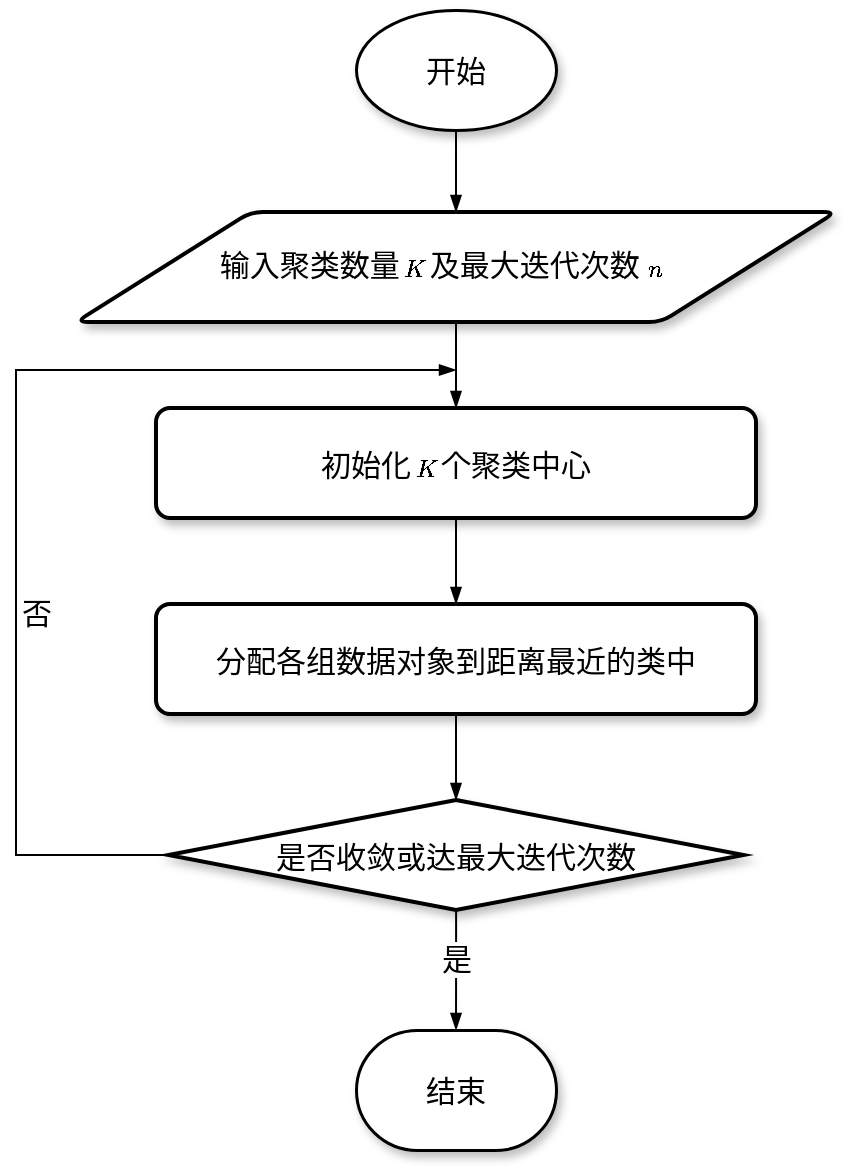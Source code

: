 <mxfile version="20.8.10" type="device" pages="4"><diagram name="第 1 页" id="4cileRfKrl7OXqey79UK"><mxGraphModel dx="1309" dy="636" grid="1" gridSize="10" guides="1" tooltips="1" connect="1" arrows="1" fold="1" page="1" pageScale="1" pageWidth="827" pageHeight="1169" math="1" shadow="0"><root><mxCell id="0"/><mxCell id="1" parent="0"/><mxCell id="t4h2aS4FSh_ocajDF_0q-3" value="结束" style="strokeWidth=1.5;html=1;shape=mxgraph.flowchart.terminator;whiteSpace=wrap;fontSize=15;fontFamily=STKaiti;shadow=1;" parent="1" vertex="1"><mxGeometry x="100" y="590" width="100" height="60" as="geometry"/></mxCell><mxCell id="t4h2aS4FSh_ocajDF_0q-15" style="edgeStyle=orthogonalEdgeStyle;rounded=0;orthogonalLoop=1;jettySize=auto;html=1;fontFamily=PingFang SC;fontSize=15;endArrow=blockThin;endFill=1;" parent="1" source="t4h2aS4FSh_ocajDF_0q-4" target="t4h2aS4FSh_ocajDF_0q-5" edge="1"><mxGeometry relative="1" as="geometry"/></mxCell><mxCell id="t4h2aS4FSh_ocajDF_0q-4" value="开始" style="strokeWidth=1.5;html=1;shape=mxgraph.flowchart.start_1;whiteSpace=wrap;fontSize=15;fontFamily=STKaiti;shadow=1;" parent="1" vertex="1"><mxGeometry x="100" y="80" width="100" height="60" as="geometry"/></mxCell><mxCell id="t4h2aS4FSh_ocajDF_0q-18" style="edgeStyle=orthogonalEdgeStyle;rounded=0;orthogonalLoop=1;jettySize=auto;html=1;entryX=0.5;entryY=0;entryDx=0;entryDy=0;entryPerimeter=0;fontFamily=PingFang SC;fontSize=15;endArrow=blockThin;endFill=1;" parent="1" source="t4h2aS4FSh_ocajDF_0q-9" target="t4h2aS4FSh_ocajDF_0q-10" edge="1"><mxGeometry relative="1" as="geometry"/></mxCell><mxCell id="t4h2aS4FSh_ocajDF_0q-9" value="&lt;span style=&quot;font-size: 15px;&quot;&gt;分配各组数据对象到距离最近的类中&lt;/span&gt;" style="rounded=1;whiteSpace=wrap;html=1;absoluteArcSize=1;arcSize=14;strokeWidth=2;shadow=1;sketch=0;fontFamily=STKaiti;fontSize=12;" parent="1" vertex="1"><mxGeometry y="377" width="300" height="55" as="geometry"/></mxCell><mxCell id="t4h2aS4FSh_ocajDF_0q-19" style="edgeStyle=orthogonalEdgeStyle;rounded=0;orthogonalLoop=1;jettySize=auto;html=1;fontFamily=PingFang SC;fontSize=15;endArrow=blockThin;endFill=1;" parent="1" source="t4h2aS4FSh_ocajDF_0q-10" target="t4h2aS4FSh_ocajDF_0q-3" edge="1"><mxGeometry relative="1" as="geometry"/></mxCell><mxCell id="t4h2aS4FSh_ocajDF_0q-23" value="是" style="edgeLabel;html=1;align=center;verticalAlign=middle;resizable=0;points=[];fontSize=15;fontFamily=STKaiti;" parent="t4h2aS4FSh_ocajDF_0q-19" vertex="1" connectable="0"><mxGeometry x="-0.202" relative="1" as="geometry"><mxPoint as="offset"/></mxGeometry></mxCell><mxCell id="t4h2aS4FSh_ocajDF_0q-22" style="edgeStyle=orthogonalEdgeStyle;rounded=0;orthogonalLoop=1;jettySize=auto;html=1;fontFamily=PingFang SC;fontSize=15;endArrow=blockThin;endFill=1;" parent="1" source="t4h2aS4FSh_ocajDF_0q-10" edge="1"><mxGeometry relative="1" as="geometry"><mxPoint x="150" y="260" as="targetPoint"/><Array as="points"><mxPoint x="-70" y="503"/><mxPoint x="-70" y="260"/></Array></mxGeometry></mxCell><mxCell id="t4h2aS4FSh_ocajDF_0q-24" value="否" style="edgeLabel;html=1;align=center;verticalAlign=middle;resizable=0;points=[];fontSize=15;fontFamily=STKaiti;" parent="t4h2aS4FSh_ocajDF_0q-22" vertex="1" connectable="0"><mxGeometry x="-0.237" y="-1" relative="1" as="geometry"><mxPoint x="9" y="7" as="offset"/></mxGeometry></mxCell><mxCell id="t4h2aS4FSh_ocajDF_0q-10" value="是否收敛或达最大迭代次数" style="strokeWidth=2;html=1;shape=mxgraph.flowchart.decision;whiteSpace=wrap;shadow=1;sketch=0;fontFamily=STKaiti;fontSize=15;" parent="1" vertex="1"><mxGeometry x="6.25" y="475" width="287.5" height="55" as="geometry"/></mxCell><mxCell id="t4h2aS4FSh_ocajDF_0q-16" style="edgeStyle=orthogonalEdgeStyle;rounded=0;orthogonalLoop=1;jettySize=auto;html=1;fontFamily=PingFang SC;fontSize=15;endArrow=blockThin;endFill=1;" parent="1" source="t4h2aS4FSh_ocajDF_0q-5" target="t4h2aS4FSh_ocajDF_0q-8" edge="1"><mxGeometry relative="1" as="geometry"/></mxCell><mxCell id="t4h2aS4FSh_ocajDF_0q-17" style="edgeStyle=orthogonalEdgeStyle;rounded=0;orthogonalLoop=1;jettySize=auto;html=1;exitX=0.5;exitY=1;exitDx=0;exitDy=0;fontFamily=PingFang SC;fontSize=15;endArrow=blockThin;endFill=1;" parent="1" source="t4h2aS4FSh_ocajDF_0q-8" target="t4h2aS4FSh_ocajDF_0q-9" edge="1"><mxGeometry relative="1" as="geometry"/></mxCell><mxCell id="t4h2aS4FSh_ocajDF_0q-5" value="输入聚类数量&amp;nbsp; &amp;nbsp; 及最大迭代次数&amp;nbsp; &amp;nbsp; &amp;nbsp; &amp;nbsp;&lt;br&gt;&amp;nbsp; &amp;nbsp; &amp;nbsp; &amp;nbsp;" style="shape=parallelogram;html=1;strokeWidth=2;perimeter=parallelogramPerimeter;whiteSpace=wrap;rounded=1;arcSize=12;size=0.23;shadow=1;sketch=0;fontFamily=STKaiti;fontSize=15;verticalAlign=middle;spacingTop=14;" parent="1" vertex="1"><mxGeometry x="-40" y="181" width="380" height="55" as="geometry"/></mxCell><mxCell id="t4h2aS4FSh_ocajDF_0q-6" value="&lt;font style=&quot;font-size: 12px;&quot;&gt;$$K$$&lt;/font&gt;" style="text;html=1;strokeColor=none;fillColor=none;align=center;verticalAlign=middle;whiteSpace=wrap;rounded=0;fontSize=15;fontFamily=PingFang SC;" parent="1" vertex="1"><mxGeometry x="100" y="193.5" width="60" height="30" as="geometry"/></mxCell><mxCell id="t4h2aS4FSh_ocajDF_0q-7" value="&lt;span style=&quot;font-size: 12px;&quot;&gt;$$n$$&lt;/span&gt;" style="text;html=1;strokeColor=none;fillColor=none;align=center;verticalAlign=middle;whiteSpace=wrap;rounded=0;fontSize=15;fontFamily=PingFang SC;" parent="1" vertex="1"><mxGeometry x="220" y="193.5" width="60" height="30" as="geometry"/></mxCell><mxCell id="t4h2aS4FSh_ocajDF_0q-8" value="&lt;font style=&quot;font-size: 15px;&quot;&gt;初始化&amp;nbsp; &amp;nbsp; 个聚类中心&lt;/font&gt;" style="rounded=1;whiteSpace=wrap;html=1;absoluteArcSize=1;arcSize=14;strokeWidth=2;shadow=1;sketch=0;fontFamily=STKaiti;fontSize=12;" parent="1" vertex="1"><mxGeometry y="279" width="300" height="55" as="geometry"/></mxCell><mxCell id="t4h2aS4FSh_ocajDF_0q-11" value="&lt;font style=&quot;font-size: 12px;&quot;&gt;$$K$$&lt;/font&gt;" style="text;html=1;strokeColor=none;fillColor=none;align=center;verticalAlign=middle;whiteSpace=wrap;rounded=0;fontSize=15;fontFamily=PingFang SC;" parent="1" vertex="1"><mxGeometry x="106" y="294" width="60" height="30" as="geometry"/></mxCell></root></mxGraphModel></diagram><diagram id="k4mSYTwhDMvv7jz0jbPJ" name="第 2 页"><mxGraphModel dx="275" dy="366" grid="1" gridSize="10" guides="1" tooltips="1" connect="1" arrows="1" fold="1" page="1" pageScale="1" pageWidth="827" pageHeight="1169" math="1" shadow="0"><root><mxCell id="0"/><mxCell id="1" parent="0"/><mxCell id="9-sc1zf4qTgxF8oLiGq3-1" value="True&lt;br&gt;Positive" style="rounded=0;whiteSpace=wrap;html=1;fontFamily=Courier New;" vertex="1" parent="1"><mxGeometry x="80" y="240" width="80" height="80" as="geometry"/></mxCell><mxCell id="9-sc1zf4qTgxF8oLiGq3-2" value="False&lt;br&gt;Positive" style="rounded=0;whiteSpace=wrap;html=1;fontFamily=Courier New;" vertex="1" parent="1"><mxGeometry x="160" y="240" width="80" height="80" as="geometry"/></mxCell><mxCell id="9-sc1zf4qTgxF8oLiGq3-3" value="False&lt;br&gt;Negative" style="rounded=0;whiteSpace=wrap;html=1;fontFamily=Courier New;" vertex="1" parent="1"><mxGeometry x="80" y="320" width="80" height="80" as="geometry"/></mxCell><mxCell id="9-sc1zf4qTgxF8oLiGq3-4" value="True&lt;br&gt;Negative" style="rounded=0;whiteSpace=wrap;html=1;fontFamily=Courier New;" vertex="1" parent="1"><mxGeometry x="160" y="320" width="80" height="80" as="geometry"/></mxCell><mxCell id="9-sc1zf4qTgxF8oLiGq3-5" value="Ground Truth" style="text;html=1;strokeColor=none;fillColor=none;align=center;verticalAlign=middle;whiteSpace=wrap;rounded=0;fontFamily=Courier New;" vertex="1" parent="1"><mxGeometry x="80" y="210" width="160" height="30" as="geometry"/></mxCell><mxCell id="9-sc1zf4qTgxF8oLiGq3-7" value="Predictive Label" style="text;html=1;strokeColor=none;fillColor=none;align=center;verticalAlign=middle;whiteSpace=wrap;rounded=0;fontFamily=Courier New;rotation=90;" vertex="1" parent="1"><mxGeometry x="175" y="305" width="160" height="30" as="geometry"/></mxCell><mxCell id="9-sc1zf4qTgxF8oLiGq3-8" value="__" style="text;html=1;strokeColor=none;fillColor=none;align=center;verticalAlign=middle;whiteSpace=wrap;rounded=0;fontFamily=Courier New;rotation=90;" vertex="1" parent="1"><mxGeometry x="-16" y="305" width="160" height="30" as="geometry"/></mxCell></root></mxGraphModel></diagram><diagram id="DGpvUvj3ZNMomBpJxmBw" name="第 3 页"><mxGraphModel dx="759" dy="489" grid="1" gridSize="10" guides="1" tooltips="1" connect="1" arrows="1" fold="1" page="1" pageScale="1" pageWidth="827" pageHeight="1169" math="1" shadow="0"><root><mxCell id="0"/><mxCell id="1" parent="0"/><mxCell id="yii8qt3hwaIl-DJfQHtO-29" value="测试阶段" style="rounded=0;whiteSpace=wrap;html=1;fontFamily=Lucida Console;verticalAlign=top;" vertex="1" parent="1"><mxGeometry x="70" y="150" width="560" height="170" as="geometry"/></mxCell><mxCell id="yii8qt3hwaIl-DJfQHtO-25" value="训练阶段" style="rounded=0;whiteSpace=wrap;html=1;fontFamily=Lucida Console;verticalAlign=top;" vertex="1" parent="1"><mxGeometry x="70" y="60" width="560" height="90" as="geometry"/></mxCell><mxCell id="yii8qt3hwaIl-DJfQHtO-5" value="$$day_{01} \to day_{10}$$" style="rounded=1;whiteSpace=wrap;html=1;fontFamily=PingFang SC;" vertex="1" parent="1"><mxGeometry x="80" y="120" width="375" height="20" as="geometry"/></mxCell><mxCell id="yii8qt3hwaIl-DJfQHtO-22" value="&lt;b style=&quot;&quot;&gt;$$day_{11}$$&lt;/b&gt;" style="rounded=1;whiteSpace=wrap;html=1;fontFamily=PingFang SC;" vertex="1" parent="1"><mxGeometry x="455" y="120" width="37.5" height="20" as="geometry"/></mxCell><mxCell id="yii8qt3hwaIl-DJfQHtO-23" value="$$X$$" style="text;html=1;strokeColor=none;fillColor=none;align=center;verticalAlign=middle;whiteSpace=wrap;rounded=0;fontFamily=Lucida Console;fontColor=#000000;" vertex="1" parent="1"><mxGeometry x="237.5" y="90" width="60" height="30" as="geometry"/></mxCell><mxCell id="yii8qt3hwaIl-DJfQHtO-24" value="$$y$$" style="text;html=1;strokeColor=none;fillColor=none;align=center;verticalAlign=middle;whiteSpace=wrap;rounded=0;fontFamily=Lucida Console;fontColor=#000000;" vertex="1" parent="1"><mxGeometry x="443.75" y="90" width="60" height="30" as="geometry"/></mxCell><mxCell id="yii8qt3hwaIl-DJfQHtO-26" value="$$day_{02} \to day_{11}$$" style="rounded=1;whiteSpace=wrap;html=1;fontFamily=PingFang SC;" vertex="1" parent="1"><mxGeometry x="120" y="190" width="375" height="20" as="geometry"/></mxCell><mxCell id="yii8qt3hwaIl-DJfQHtO-34" style="edgeStyle=orthogonalEdgeStyle;rounded=0;orthogonalLoop=1;jettySize=auto;html=1;entryX=0.5;entryY=0;entryDx=0;entryDy=0;fontFamily=Lucida Console;fontColor=#000000;startArrow=none;startFill=0;endArrow=blockThin;endFill=1;" edge="1" parent="1" source="yii8qt3hwaIl-DJfQHtO-27" target="yii8qt3hwaIl-DJfQHtO-31"><mxGeometry relative="1" as="geometry"/></mxCell><mxCell id="yii8qt3hwaIl-DJfQHtO-27" value="&lt;b style=&quot;&quot;&gt;$$day_{12}$$&lt;/b&gt;" style="rounded=1;whiteSpace=wrap;html=1;fontFamily=PingFang SC;fillColor=#f8cecc;strokeColor=#b85450;" vertex="1" parent="1"><mxGeometry x="495" y="190" width="37.5" height="20" as="geometry"/></mxCell><mxCell id="yii8qt3hwaIl-DJfQHtO-30" value="$$day_{03} \to day_{11}$$" style="rounded=1;whiteSpace=wrap;html=1;fontFamily=PingFang SC;" vertex="1" parent="1"><mxGeometry x="157" y="240" width="375" height="20" as="geometry"/></mxCell><mxCell id="yii8qt3hwaIl-DJfQHtO-31" value="&lt;b style=&quot;&quot;&gt;$$day_{12}$$&lt;/b&gt;" style="rounded=1;whiteSpace=wrap;html=1;fontFamily=PingFang SC;" vertex="1" parent="1"><mxGeometry x="494.5" y="240" width="37.5" height="20" as="geometry"/></mxCell><mxCell id="yii8qt3hwaIl-DJfQHtO-43" style="edgeStyle=orthogonalEdgeStyle;rounded=0;orthogonalLoop=1;jettySize=auto;html=1;entryX=0.5;entryY=0;entryDx=0;entryDy=0;fontFamily=Lucida Console;fontColor=#000000;startArrow=none;startFill=0;endArrow=blockThin;endFill=1;" edge="1" parent="1" source="yii8qt3hwaIl-DJfQHtO-35" target="yii8qt3hwaIl-DJfQHtO-41"><mxGeometry relative="1" as="geometry"/></mxCell><mxCell id="yii8qt3hwaIl-DJfQHtO-35" value="&lt;b style=&quot;&quot;&gt;$$day_{12}$$&lt;/b&gt;" style="rounded=1;whiteSpace=wrap;html=1;fontFamily=PingFang SC;fillColor=#ffe6cc;strokeColor=#d79b00;" vertex="1" parent="1"><mxGeometry x="532.5" y="240" width="37.5" height="20" as="geometry"/></mxCell><mxCell id="yii8qt3hwaIl-DJfQHtO-39" value="$$day_{04} \to day_{11}$$" style="rounded=1;whiteSpace=wrap;html=1;fontFamily=PingFang SC;" vertex="1" parent="1"><mxGeometry x="195" y="290" width="375" height="20" as="geometry"/></mxCell><mxCell id="yii8qt3hwaIl-DJfQHtO-40" value="&lt;b style=&quot;&quot;&gt;$$day_{12}$$&lt;/b&gt;" style="rounded=1;whiteSpace=wrap;html=1;fontFamily=PingFang SC;" vertex="1" parent="1"><mxGeometry x="495" y="290" width="37.5" height="20" as="geometry"/></mxCell><mxCell id="yii8qt3hwaIl-DJfQHtO-41" value="&lt;b style=&quot;&quot;&gt;$$day_{12}$$&lt;/b&gt;" style="rounded=1;whiteSpace=wrap;html=1;fontFamily=PingFang SC;" vertex="1" parent="1"><mxGeometry x="532.5" y="290" width="37.5" height="20" as="geometry"/></mxCell><mxCell id="yii8qt3hwaIl-DJfQHtO-42" value="&lt;b style=&quot;&quot;&gt;$$day_{13}$$&lt;/b&gt;" style="rounded=1;whiteSpace=wrap;html=1;fontFamily=PingFang SC;fillColor=#d5e8d4;strokeColor=#82b366;" vertex="1" parent="1"><mxGeometry x="570" y="290" width="37.5" height="20" as="geometry"/></mxCell></root></mxGraphModel></diagram><diagram id="gM6Jq-Jh9_bHtNo8a1mT" name="第 4 页"><mxGraphModel dx="790" dy="509" grid="1" gridSize="10" guides="1" tooltips="1" connect="1" arrows="1" fold="1" page="1" pageScale="1" pageWidth="827" pageHeight="1169" math="1" shadow="0"><root><mxCell id="0"/><mxCell id="1" parent="0"/><mxCell id="Cp59ODnNGA6LE8bC__pd-1" value="测试阶段" style="rounded=0;whiteSpace=wrap;html=1;fontFamily=Lucida Console;verticalAlign=top;" vertex="1" parent="1"><mxGeometry x="69" y="190" width="700" height="170" as="geometry"/></mxCell><mxCell id="Cp59ODnNGA6LE8bC__pd-2" value="训练阶段" style="rounded=0;whiteSpace=wrap;html=1;fontFamily=Lucida Console;verticalAlign=top;" vertex="1" parent="1"><mxGeometry x="69" y="40" width="700" height="150" as="geometry"/></mxCell><mxCell id="Cp59ODnNGA6LE8bC__pd-3" value="$$day_{01} \to day_{07}$$" style="rounded=1;whiteSpace=wrap;html=1;fontFamily=PingFang SC;" vertex="1" parent="1"><mxGeometry x="80" y="100" width="375" height="20" as="geometry"/></mxCell><mxCell id="Cp59ODnNGA6LE8bC__pd-4" value="&lt;b style=&quot;&quot;&gt;$$day_{08, 09}$$&lt;/b&gt;" style="rounded=1;whiteSpace=wrap;html=1;fontFamily=PingFang SC;" vertex="1" parent="1"><mxGeometry x="455" y="100" width="75" height="20" as="geometry"/></mxCell><mxCell id="Cp59ODnNGA6LE8bC__pd-5" value="$$X$$" style="text;html=1;strokeColor=none;fillColor=none;align=center;verticalAlign=middle;whiteSpace=wrap;rounded=0;fontFamily=Lucida Console;fontColor=#000000;" vertex="1" parent="1"><mxGeometry x="237.5" y="70" width="60" height="30" as="geometry"/></mxCell><mxCell id="Cp59ODnNGA6LE8bC__pd-6" value="$$Y$$" style="text;html=1;strokeColor=none;fillColor=none;align=center;verticalAlign=middle;whiteSpace=wrap;rounded=0;fontFamily=Lucida Console;fontColor=#000000;" vertex="1" parent="1"><mxGeometry x="462.5" y="70" width="60" height="30" as="geometry"/></mxCell><mxCell id="Cp59ODnNGA6LE8bC__pd-7" value="$$day_{05} \to day_{11}$$" style="rounded=1;whiteSpace=wrap;html=1;fontFamily=PingFang SC;" vertex="1" parent="1"><mxGeometry x="155" y="230" width="375" height="20" as="geometry"/></mxCell><mxCell id="Cp59ODnNGA6LE8bC__pd-18" value="$$day_{02} \to day_{08}$$" style="rounded=1;whiteSpace=wrap;html=1;fontFamily=PingFang SC;" vertex="1" parent="1"><mxGeometry x="80" y="120" width="375" height="20" as="geometry"/></mxCell><mxCell id="Cp59ODnNGA6LE8bC__pd-19" value="&lt;b style=&quot;&quot;&gt;$$day_{09, 10}$$&lt;/b&gt;" style="rounded=1;whiteSpace=wrap;html=1;fontFamily=PingFang SC;" vertex="1" parent="1"><mxGeometry x="455" y="120" width="75" height="20" as="geometry"/></mxCell><mxCell id="Cp59ODnNGA6LE8bC__pd-22" value="$$day_{03} \to day_{09}$$" style="rounded=1;whiteSpace=wrap;html=1;fontFamily=PingFang SC;" vertex="1" parent="1"><mxGeometry x="80" y="140" width="375" height="20" as="geometry"/></mxCell><mxCell id="Cp59ODnNGA6LE8bC__pd-23" value="&lt;b style=&quot;&quot;&gt;$$day_{10, 11}$$&lt;/b&gt;" style="rounded=1;whiteSpace=wrap;html=1;fontFamily=PingFang SC;" vertex="1" parent="1"><mxGeometry x="455" y="140" width="75" height="20" as="geometry"/></mxCell><mxCell id="Cp59ODnNGA6LE8bC__pd-32" style="edgeStyle=orthogonalEdgeStyle;rounded=0;orthogonalLoop=1;jettySize=auto;html=1;entryX=0.5;entryY=0;entryDx=0;entryDy=0;fontFamily=Lucida Console;fontColor=#000000;startArrow=none;startFill=0;endArrow=blockThin;endFill=1;" edge="1" parent="1" source="Cp59ODnNGA6LE8bC__pd-24" target="Cp59ODnNGA6LE8bC__pd-26"><mxGeometry relative="1" as="geometry"/></mxCell><mxCell id="Cp59ODnNGA6LE8bC__pd-24" value="&lt;b style=&quot;&quot;&gt;$$day_{12, 13}$$&lt;/b&gt;" style="rounded=1;whiteSpace=wrap;html=1;fontFamily=PingFang SC;fillColor=#f8cecc;strokeColor=#b85450;" vertex="1" parent="1"><mxGeometry x="530" y="230" width="75" height="20" as="geometry"/></mxCell><mxCell id="Cp59ODnNGA6LE8bC__pd-25" value="$$day_{07} \to day_{11}$$" style="rounded=1;whiteSpace=wrap;html=1;fontFamily=PingFang SC;" vertex="1" parent="1"><mxGeometry x="230" y="270" width="375" height="20" as="geometry"/></mxCell><mxCell id="Cp59ODnNGA6LE8bC__pd-26" value="&lt;b style=&quot;&quot;&gt;$$day_{12, 13}$$&lt;/b&gt;" style="rounded=1;whiteSpace=wrap;html=1;fontFamily=PingFang SC;" vertex="1" parent="1"><mxGeometry x="530" y="270" width="75" height="20" as="geometry"/></mxCell><mxCell id="Cp59ODnNGA6LE8bC__pd-33" style="edgeStyle=orthogonalEdgeStyle;rounded=0;orthogonalLoop=1;jettySize=auto;html=1;entryX=0.5;entryY=0;entryDx=0;entryDy=0;fontFamily=Lucida Console;fontColor=#000000;startArrow=none;startFill=0;endArrow=blockThin;endFill=1;" edge="1" parent="1" source="Cp59ODnNGA6LE8bC__pd-27" target="Cp59ODnNGA6LE8bC__pd-29"><mxGeometry relative="1" as="geometry"/></mxCell><mxCell id="Cp59ODnNGA6LE8bC__pd-27" value="&lt;b style=&quot;&quot;&gt;$$day_{14, 15}$$&lt;/b&gt;" style="rounded=1;whiteSpace=wrap;html=1;fontFamily=PingFang SC;fillColor=#fff2cc;strokeColor=#d6b656;" vertex="1" parent="1"><mxGeometry x="605" y="270" width="75" height="20" as="geometry"/></mxCell><mxCell id="Cp59ODnNGA6LE8bC__pd-28" value="$$day_{09} \to day_{11}\qquad$$" style="rounded=1;whiteSpace=wrap;html=1;fontFamily=PingFang SC;" vertex="1" parent="1"><mxGeometry x="305" y="310" width="375" height="20" as="geometry"/></mxCell><mxCell id="Cp59ODnNGA6LE8bC__pd-29" value="&lt;b style=&quot;&quot;&gt;$$day_{14, 15}$$&lt;/b&gt;" style="rounded=1;whiteSpace=wrap;html=1;fontFamily=PingFang SC;" vertex="1" parent="1"><mxGeometry x="605" y="310" width="75" height="20" as="geometry"/></mxCell><mxCell id="Cp59ODnNGA6LE8bC__pd-30" value="&lt;b style=&quot;&quot;&gt;$$day_{16, 17}$$&lt;/b&gt;" style="rounded=1;whiteSpace=wrap;html=1;fontFamily=PingFang SC;fillColor=#d5e8d4;strokeColor=#82b366;" vertex="1" parent="1"><mxGeometry x="680" y="310" width="75" height="20" as="geometry"/></mxCell><mxCell id="Cp59ODnNGA6LE8bC__pd-31" value="&lt;b style=&quot;&quot;&gt;$$day_{12, 13}$$&lt;/b&gt;" style="rounded=1;whiteSpace=wrap;html=1;fontFamily=PingFang SC;" vertex="1" parent="1"><mxGeometry x="530" y="310" width="75" height="20" as="geometry"/></mxCell></root></mxGraphModel></diagram></mxfile>